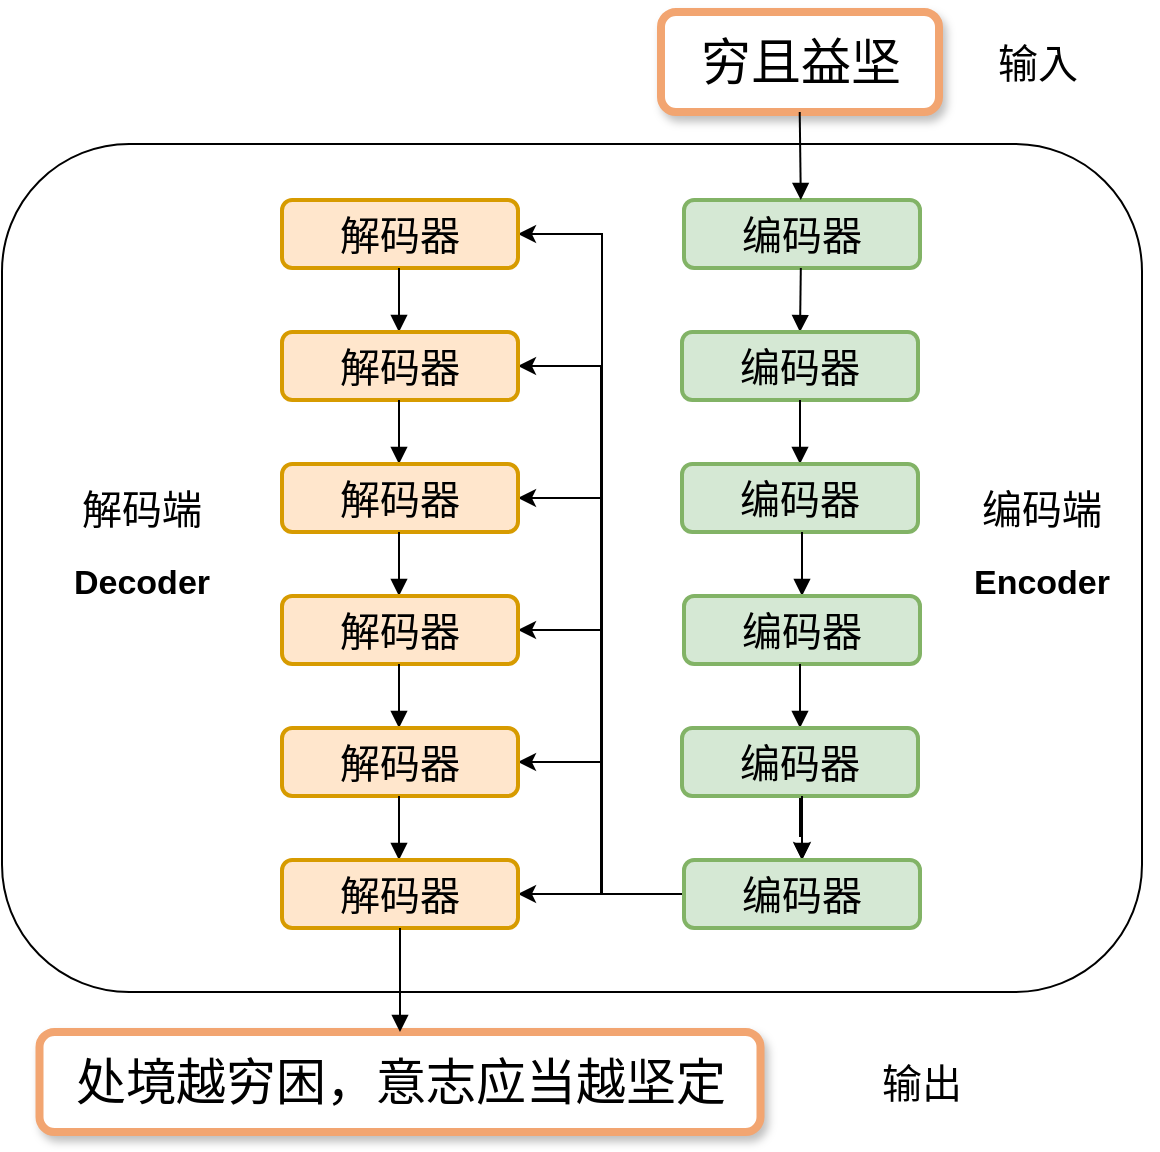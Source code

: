 <mxfile version="21.3.2" type="github">
  <diagram name="第 1 页" id="HBdq7s2gMRr6pUkGgD1W">
    <mxGraphModel dx="2458" dy="2150" grid="1" gridSize="10" guides="1" tooltips="1" connect="1" arrows="1" fold="1" page="1" pageScale="1" pageWidth="827" pageHeight="1169" math="0" shadow="0">
      <root>
        <mxCell id="0" />
        <mxCell id="1" parent="0" />
        <mxCell id="lrugsAHYkj4KjiBpkNaX-73" value="" style="rounded=1;whiteSpace=wrap;html=1;textOpacity=0;" vertex="1" parent="1">
          <mxGeometry x="-340" y="56" width="570" height="424" as="geometry" />
        </mxCell>
        <mxCell id="2" value="穷且益坚" style="whiteSpace=wrap;strokeWidth=4;fontFamily=Verdana;labelBackgroundColor=default;labelBorderColor=none;fontSize=25;rounded=1;glass=0;shadow=1;fontStyle=0;horizontal=1;verticalAlign=middle;strokeColor=#f2a571;" parent="1" vertex="1">
          <mxGeometry x="-10.5" y="-10" width="139" height="50" as="geometry" />
        </mxCell>
        <mxCell id="3" value="编码器" style="whiteSpace=wrap;strokeWidth=2;fontSize=20;fontFamily=Verdana;fillColor=#d5e8d4;strokeColor=#82b366;rounded=1;" parent="1" vertex="1">
          <mxGeometry x="1" y="84" width="118" height="34" as="geometry" />
        </mxCell>
        <mxCell id="18" value="" style="curved=1;startArrow=none;endArrow=block;exitX=0.499;exitY=1;entryX=0.495;entryY=0;" parent="1" source="2" target="3" edge="1">
          <mxGeometry relative="1" as="geometry">
            <Array as="points" />
          </mxGeometry>
        </mxCell>
        <mxCell id="19" value="" style="curved=1;startArrow=none;endArrow=block;exitX=0.495;exitY=1;entryX=0.5;entryY=0;entryDx=0;entryDy=0;" parent="1" source="3" target="lrugsAHYkj4KjiBpkNaX-32" edge="1">
          <mxGeometry relative="1" as="geometry">
            <Array as="points" />
            <mxPoint x="59" y="140" as="targetPoint" />
          </mxGeometry>
        </mxCell>
        <mxCell id="lrugsAHYkj4KjiBpkNaX-32" value="编码器" style="whiteSpace=wrap;strokeWidth=2;fontSize=20;fontFamily=Verdana;fillColor=#d5e8d4;strokeColor=#82b366;rounded=1;" vertex="1" parent="1">
          <mxGeometry y="150" width="118" height="34" as="geometry" />
        </mxCell>
        <mxCell id="lrugsAHYkj4KjiBpkNaX-33" value="" style="curved=1;startArrow=none;endArrow=block;exitX=0.495;exitY=1;entryX=0.5;entryY=0;entryDx=0;entryDy=0;" edge="1" parent="1" target="lrugsAHYkj4KjiBpkNaX-34">
          <mxGeometry relative="1" as="geometry">
            <Array as="points" />
            <mxPoint x="59" y="184" as="sourcePoint" />
            <mxPoint x="59" y="206" as="targetPoint" />
          </mxGeometry>
        </mxCell>
        <mxCell id="lrugsAHYkj4KjiBpkNaX-34" value="编码器" style="whiteSpace=wrap;strokeWidth=2;fontSize=20;fontFamily=Verdana;fillColor=#d5e8d4;strokeColor=#82b366;rounded=1;" vertex="1" parent="1">
          <mxGeometry y="216" width="118" height="34" as="geometry" />
        </mxCell>
        <mxCell id="lrugsAHYkj4KjiBpkNaX-37" value="" style="curved=1;startArrow=none;endArrow=block;exitX=0.495;exitY=1;entryX=0.5;entryY=0;entryDx=0;entryDy=0;" edge="1" parent="1" target="lrugsAHYkj4KjiBpkNaX-38">
          <mxGeometry relative="1" as="geometry">
            <Array as="points" />
            <mxPoint x="60" y="250" as="sourcePoint" />
            <mxPoint x="60" y="272" as="targetPoint" />
          </mxGeometry>
        </mxCell>
        <mxCell id="lrugsAHYkj4KjiBpkNaX-38" value="编码器" style="whiteSpace=wrap;strokeWidth=2;fontSize=20;fontFamily=Verdana;fillColor=#d5e8d4;strokeColor=#82b366;rounded=1;" vertex="1" parent="1">
          <mxGeometry x="1" y="282" width="118" height="34" as="geometry" />
        </mxCell>
        <mxCell id="lrugsAHYkj4KjiBpkNaX-39" value="" style="curved=1;startArrow=none;endArrow=block;exitX=0.495;exitY=1;entryX=0.5;entryY=0;entryDx=0;entryDy=0;" edge="1" parent="1" target="lrugsAHYkj4KjiBpkNaX-40">
          <mxGeometry relative="1" as="geometry">
            <Array as="points" />
            <mxPoint x="59" y="316" as="sourcePoint" />
            <mxPoint x="59" y="338" as="targetPoint" />
          </mxGeometry>
        </mxCell>
        <mxCell id="lrugsAHYkj4KjiBpkNaX-46" value="" style="edgeStyle=orthogonalEdgeStyle;rounded=0;orthogonalLoop=1;jettySize=auto;html=1;" edge="1" parent="1" source="lrugsAHYkj4KjiBpkNaX-40" target="lrugsAHYkj4KjiBpkNaX-42">
          <mxGeometry relative="1" as="geometry" />
        </mxCell>
        <mxCell id="lrugsAHYkj4KjiBpkNaX-40" value="编码器" style="whiteSpace=wrap;strokeWidth=2;fontSize=20;fontFamily=Verdana;fillColor=#d5e8d4;strokeColor=#82b366;rounded=1;" vertex="1" parent="1">
          <mxGeometry y="348" width="118" height="34" as="geometry" />
        </mxCell>
        <mxCell id="lrugsAHYkj4KjiBpkNaX-41" value="" style="curved=1;startArrow=none;endArrow=block;exitX=0.495;exitY=1;entryX=0.5;entryY=0;entryDx=0;entryDy=0;" edge="1" parent="1" target="lrugsAHYkj4KjiBpkNaX-42">
          <mxGeometry relative="1" as="geometry">
            <Array as="points" />
            <mxPoint x="60" y="382" as="sourcePoint" />
            <mxPoint x="60" y="404" as="targetPoint" />
          </mxGeometry>
        </mxCell>
        <mxCell id="lrugsAHYkj4KjiBpkNaX-80" value="" style="edgeStyle=orthogonalEdgeStyle;rounded=0;orthogonalLoop=1;jettySize=auto;html=1;" edge="1" parent="1" source="lrugsAHYkj4KjiBpkNaX-42" target="lrugsAHYkj4KjiBpkNaX-68">
          <mxGeometry relative="1" as="geometry" />
        </mxCell>
        <mxCell id="lrugsAHYkj4KjiBpkNaX-81" style="edgeStyle=orthogonalEdgeStyle;rounded=0;orthogonalLoop=1;jettySize=auto;html=1;entryX=1;entryY=0.5;entryDx=0;entryDy=0;" edge="1" parent="1" target="lrugsAHYkj4KjiBpkNaX-44">
          <mxGeometry relative="1" as="geometry">
            <mxPoint x="-40" y="370" as="sourcePoint" />
            <Array as="points">
              <mxPoint x="-40" y="431" />
              <mxPoint x="-40" y="101" />
            </Array>
          </mxGeometry>
        </mxCell>
        <mxCell id="lrugsAHYkj4KjiBpkNaX-82" style="edgeStyle=orthogonalEdgeStyle;rounded=0;orthogonalLoop=1;jettySize=auto;html=1;entryX=1;entryY=0.5;entryDx=0;entryDy=0;" edge="1" parent="1" source="lrugsAHYkj4KjiBpkNaX-42" target="lrugsAHYkj4KjiBpkNaX-49">
          <mxGeometry relative="1" as="geometry" />
        </mxCell>
        <mxCell id="lrugsAHYkj4KjiBpkNaX-83" style="edgeStyle=orthogonalEdgeStyle;rounded=0;orthogonalLoop=1;jettySize=auto;html=1;entryX=1;entryY=0.5;entryDx=0;entryDy=0;" edge="1" parent="1" source="lrugsAHYkj4KjiBpkNaX-42" target="lrugsAHYkj4KjiBpkNaX-60">
          <mxGeometry relative="1" as="geometry" />
        </mxCell>
        <mxCell id="lrugsAHYkj4KjiBpkNaX-84" style="edgeStyle=orthogonalEdgeStyle;rounded=0;orthogonalLoop=1;jettySize=auto;html=1;entryX=1;entryY=0.5;entryDx=0;entryDy=0;" edge="1" parent="1" source="lrugsAHYkj4KjiBpkNaX-42" target="lrugsAHYkj4KjiBpkNaX-63">
          <mxGeometry relative="1" as="geometry" />
        </mxCell>
        <mxCell id="lrugsAHYkj4KjiBpkNaX-85" style="edgeStyle=orthogonalEdgeStyle;rounded=0;orthogonalLoop=1;jettySize=auto;html=1;entryX=1;entryY=0.5;entryDx=0;entryDy=0;" edge="1" parent="1" source="lrugsAHYkj4KjiBpkNaX-42" target="lrugsAHYkj4KjiBpkNaX-65">
          <mxGeometry relative="1" as="geometry" />
        </mxCell>
        <mxCell id="lrugsAHYkj4KjiBpkNaX-42" value="编码器" style="whiteSpace=wrap;strokeWidth=2;fontSize=20;fontFamily=Verdana;fillColor=#d5e8d4;strokeColor=#82b366;rounded=1;" vertex="1" parent="1">
          <mxGeometry x="1" y="414" width="118" height="34" as="geometry" />
        </mxCell>
        <mxCell id="lrugsAHYkj4KjiBpkNaX-44" value="解码器" style="whiteSpace=wrap;strokeWidth=2;fontSize=20;fontFamily=Verdana;fillColor=#ffe6cc;strokeColor=#d79b00;rounded=1;" vertex="1" parent="1">
          <mxGeometry x="-200" y="84" width="118" height="34" as="geometry" />
        </mxCell>
        <mxCell id="lrugsAHYkj4KjiBpkNaX-48" value="" style="curved=1;startArrow=none;endArrow=block;exitX=0.495;exitY=1;entryX=0.5;entryY=0;entryDx=0;entryDy=0;" edge="1" parent="1">
          <mxGeometry relative="1" as="geometry">
            <Array as="points" />
            <mxPoint x="-141.5" y="118" as="sourcePoint" />
            <mxPoint x="-141.5" y="150" as="targetPoint" />
          </mxGeometry>
        </mxCell>
        <mxCell id="lrugsAHYkj4KjiBpkNaX-49" value="解码器" style="whiteSpace=wrap;strokeWidth=2;fontSize=20;fontFamily=Verdana;fillColor=#ffe6cc;strokeColor=#d79b00;rounded=1;" vertex="1" parent="1">
          <mxGeometry x="-200" y="150" width="118" height="34" as="geometry" />
        </mxCell>
        <mxCell id="lrugsAHYkj4KjiBpkNaX-59" value="" style="curved=1;startArrow=none;endArrow=block;exitX=0.495;exitY=1;entryX=0.5;entryY=0;entryDx=0;entryDy=0;" edge="1" parent="1">
          <mxGeometry relative="1" as="geometry">
            <Array as="points" />
            <mxPoint x="-141.5" y="184" as="sourcePoint" />
            <mxPoint x="-141.5" y="216" as="targetPoint" />
          </mxGeometry>
        </mxCell>
        <mxCell id="lrugsAHYkj4KjiBpkNaX-60" value="解码器" style="whiteSpace=wrap;strokeWidth=2;fontSize=20;fontFamily=Verdana;fillColor=#ffe6cc;strokeColor=#d79b00;rounded=1;" vertex="1" parent="1">
          <mxGeometry x="-200" y="216" width="118" height="34" as="geometry" />
        </mxCell>
        <mxCell id="lrugsAHYkj4KjiBpkNaX-62" value="" style="curved=1;startArrow=none;endArrow=block;exitX=0.495;exitY=1;entryX=0.5;entryY=0;entryDx=0;entryDy=0;" edge="1" parent="1">
          <mxGeometry relative="1" as="geometry">
            <Array as="points" />
            <mxPoint x="-141.5" y="250" as="sourcePoint" />
            <mxPoint x="-141.5" y="282" as="targetPoint" />
          </mxGeometry>
        </mxCell>
        <mxCell id="lrugsAHYkj4KjiBpkNaX-63" value="解码器" style="whiteSpace=wrap;strokeWidth=2;fontSize=20;fontFamily=Verdana;fillColor=#ffe6cc;strokeColor=#d79b00;rounded=1;" vertex="1" parent="1">
          <mxGeometry x="-200" y="282" width="118" height="34" as="geometry" />
        </mxCell>
        <mxCell id="lrugsAHYkj4KjiBpkNaX-64" value="" style="curved=1;startArrow=none;endArrow=block;exitX=0.495;exitY=1;entryX=0.5;entryY=0;entryDx=0;entryDy=0;" edge="1" parent="1">
          <mxGeometry relative="1" as="geometry">
            <Array as="points" />
            <mxPoint x="-141.5" y="316" as="sourcePoint" />
            <mxPoint x="-141.5" y="348" as="targetPoint" />
          </mxGeometry>
        </mxCell>
        <mxCell id="lrugsAHYkj4KjiBpkNaX-65" value="解码器" style="whiteSpace=wrap;strokeWidth=2;fontSize=20;fontFamily=Verdana;fillColor=#ffe6cc;strokeColor=#d79b00;rounded=1;" vertex="1" parent="1">
          <mxGeometry x="-200" y="348" width="118" height="34" as="geometry" />
        </mxCell>
        <mxCell id="lrugsAHYkj4KjiBpkNaX-67" value="" style="curved=1;startArrow=none;endArrow=block;exitX=0.495;exitY=1;entryX=0.5;entryY=0;entryDx=0;entryDy=0;" edge="1" parent="1">
          <mxGeometry relative="1" as="geometry">
            <Array as="points" />
            <mxPoint x="-141.5" y="382" as="sourcePoint" />
            <mxPoint x="-141.5" y="414" as="targetPoint" />
          </mxGeometry>
        </mxCell>
        <mxCell id="lrugsAHYkj4KjiBpkNaX-68" value="解码器" style="whiteSpace=wrap;strokeWidth=2;fontSize=20;fontFamily=Verdana;fillColor=#ffe6cc;strokeColor=#d79b00;rounded=1;" vertex="1" parent="1">
          <mxGeometry x="-200" y="414" width="118" height="34" as="geometry" />
        </mxCell>
        <mxCell id="lrugsAHYkj4KjiBpkNaX-70" value="处境越穷困，意志应当越坚定" style="whiteSpace=wrap;strokeWidth=4;fontFamily=Verdana;labelBackgroundColor=default;labelBorderColor=none;fontSize=25;rounded=1;glass=0;shadow=1;fontStyle=0;horizontal=1;verticalAlign=middle;strokeColor=#f2a571;" vertex="1" parent="1">
          <mxGeometry x="-321.25" y="500" width="360.5" height="50" as="geometry" />
        </mxCell>
        <mxCell id="lrugsAHYkj4KjiBpkNaX-72" value="" style="curved=1;startArrow=none;endArrow=block;exitX=0.5;exitY=1;entryX=0.5;entryY=0;exitDx=0;exitDy=0;entryDx=0;entryDy=0;" edge="1" parent="1" source="lrugsAHYkj4KjiBpkNaX-68" target="lrugsAHYkj4KjiBpkNaX-70">
          <mxGeometry relative="1" as="geometry">
            <Array as="points" />
            <mxPoint x="69" y="50" as="sourcePoint" />
            <mxPoint x="69" y="94" as="targetPoint" />
          </mxGeometry>
        </mxCell>
        <mxCell id="lrugsAHYkj4KjiBpkNaX-75" value="&lt;font style=&quot;font-family: Verdana; font-size: 20px;&quot;&gt;解码&lt;/font&gt;&lt;span style=&quot;font-family: Verdana; font-size: 20px;&quot;&gt;端&lt;br&gt;&lt;/span&gt;&lt;br&gt;&lt;font style=&quot;font-size: 17px;&quot;&gt;&lt;b&gt;Decoder&lt;/b&gt;&lt;/font&gt;" style="whiteSpace=wrap;html=1;aspect=fixed;strokeColor=none;" vertex="1" parent="1">
          <mxGeometry x="-310" y="216" width="80" height="80" as="geometry" />
        </mxCell>
        <mxCell id="lrugsAHYkj4KjiBpkNaX-76" value="&lt;font style=&quot;font-size: 20px;&quot; face=&quot;Verdana&quot;&gt;编码端&lt;/font&gt;&lt;br style=&quot;border-color: var(--border-color);&quot;&gt;&lt;br style=&quot;border-color: var(--border-color);&quot;&gt;&lt;font style=&quot;border-color: var(--border-color); font-size: 17px;&quot;&gt;&lt;b style=&quot;border-color: var(--border-color);&quot;&gt;Encoder&lt;/b&gt;&lt;/font&gt;" style="whiteSpace=wrap;html=1;aspect=fixed;strokeColor=none;" vertex="1" parent="1">
          <mxGeometry x="140" y="216" width="80" height="80" as="geometry" />
        </mxCell>
        <mxCell id="lrugsAHYkj4KjiBpkNaX-77" value="&lt;font face=&quot;Verdana&quot; style=&quot;font-size: 20px;&quot;&gt;输入&lt;/font&gt;" style="rounded=0;whiteSpace=wrap;html=1;strokeColor=none;opacity=0;" vertex="1" parent="1">
          <mxGeometry x="118" y="-15" width="120" height="60" as="geometry" />
        </mxCell>
        <mxCell id="lrugsAHYkj4KjiBpkNaX-78" value="&lt;font face=&quot;Verdana&quot; style=&quot;font-size: 20px;&quot;&gt;输出&lt;/font&gt;" style="rounded=0;whiteSpace=wrap;html=1;strokeColor=none;opacity=0;" vertex="1" parent="1">
          <mxGeometry x="60" y="495" width="120" height="60" as="geometry" />
        </mxCell>
      </root>
    </mxGraphModel>
  </diagram>
</mxfile>
